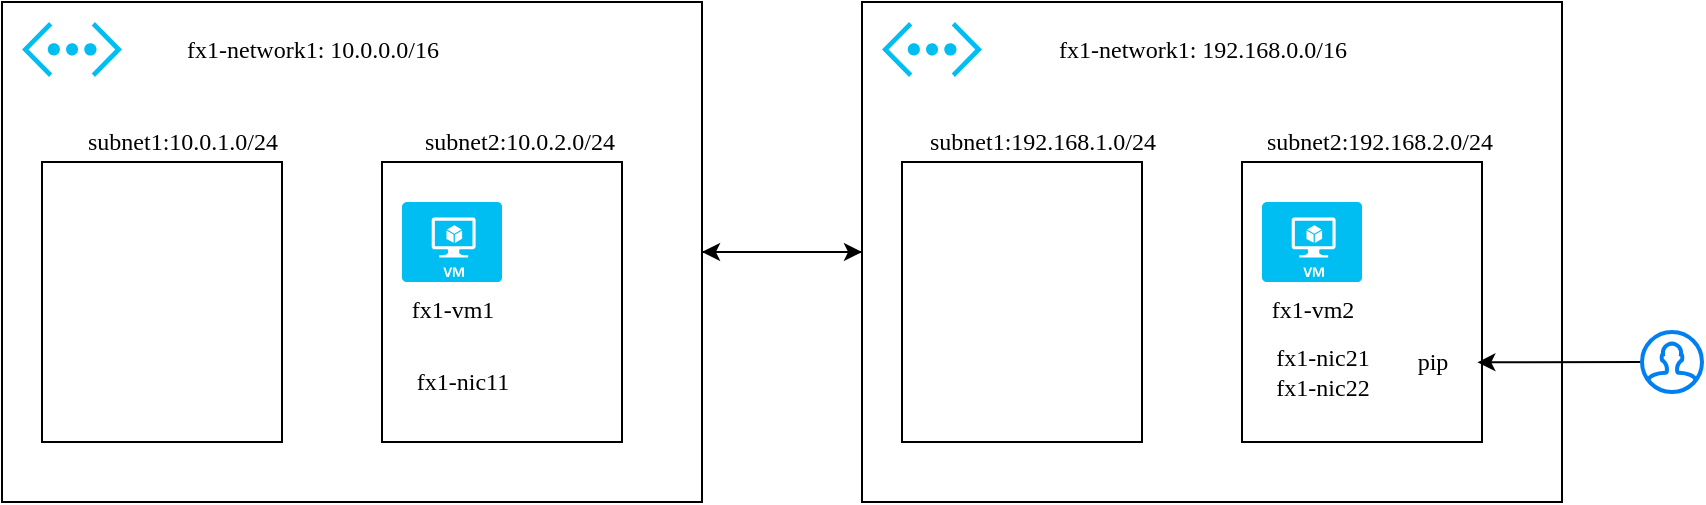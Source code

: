 <mxfile>
    <diagram id="9LzdtpZffCVEmGnxQvmV" name="Page-1">
        <mxGraphModel dx="1287" dy="598" grid="1" gridSize="10" guides="1" tooltips="1" connect="1" arrows="1" fold="1" page="1" pageScale="1" pageWidth="1654" pageHeight="1169" math="0" shadow="0">
            <root>
                <mxCell id="0"/>
                <mxCell id="1" parent="0"/>
                <mxCell id="25" style="edgeStyle=none;html=1;entryX=0;entryY=0.5;entryDx=0;entryDy=0;fontFamily=Lucida Console;" edge="1" parent="1" source="2" target="13">
                    <mxGeometry relative="1" as="geometry"/>
                </mxCell>
                <mxCell id="2" value="" style="whiteSpace=wrap;html=1;" vertex="1" parent="1">
                    <mxGeometry x="130" y="100" width="350" height="250" as="geometry"/>
                </mxCell>
                <mxCell id="3" value="" style="whiteSpace=wrap;html=1;" vertex="1" parent="1">
                    <mxGeometry x="150" y="180" width="120" height="140" as="geometry"/>
                </mxCell>
                <mxCell id="4" value="" style="whiteSpace=wrap;html=1;" vertex="1" parent="1">
                    <mxGeometry x="320" y="180" width="120" height="140" as="geometry"/>
                </mxCell>
                <mxCell id="5" value="fx1-network1: 10.0.0.0/16" style="text;html=1;align=center;verticalAlign=middle;resizable=0;points=[];autosize=1;strokeColor=none;fillColor=none;fontFamily=Lucida Console;" vertex="1" parent="1">
                    <mxGeometry x="185" y="113.75" width="200" height="20" as="geometry"/>
                </mxCell>
                <mxCell id="6" value="" style="verticalLabelPosition=bottom;html=1;verticalAlign=top;align=center;strokeColor=none;fillColor=#00BEF2;shape=mxgraph.azure.virtual_network;pointerEvents=1;" vertex="1" parent="1">
                    <mxGeometry x="140" y="110" width="50" height="27.5" as="geometry"/>
                </mxCell>
                <mxCell id="7" value="subnet1:10.0.1.0/24" style="text;html=1;align=center;verticalAlign=middle;resizable=0;points=[];autosize=1;strokeColor=none;fillColor=none;fontFamily=Lucida Console;" vertex="1" parent="1">
                    <mxGeometry x="145" y="160" width="150" height="20" as="geometry"/>
                </mxCell>
                <mxCell id="8" value="subnet2:10.0.2.0/24&amp;nbsp;" style="text;html=1;align=center;verticalAlign=middle;resizable=0;points=[];autosize=1;strokeColor=none;fillColor=none;fontFamily=Lucida Console;" vertex="1" parent="1">
                    <mxGeometry x="310" y="160" width="160" height="20" as="geometry"/>
                </mxCell>
                <mxCell id="11" value="fx1-vm1" style="verticalLabelPosition=bottom;html=1;verticalAlign=top;align=center;strokeColor=none;fillColor=#00BEF2;shape=mxgraph.azure.virtual_machine;fontFamily=Lucida Console;" vertex="1" parent="1">
                    <mxGeometry x="330" y="200" width="50" height="40" as="geometry"/>
                </mxCell>
                <mxCell id="12" value="fx1-nic11" style="text;html=1;align=center;verticalAlign=middle;resizable=0;points=[];autosize=1;strokeColor=none;fillColor=none;fontFamily=Lucida Console;" vertex="1" parent="1">
                    <mxGeometry x="320" y="280" width="80" height="20" as="geometry"/>
                </mxCell>
                <mxCell id="26" style="edgeStyle=none;html=1;fontFamily=Lucida Console;" edge="1" parent="1" source="13" target="2">
                    <mxGeometry relative="1" as="geometry"/>
                </mxCell>
                <mxCell id="13" value="" style="whiteSpace=wrap;html=1;" vertex="1" parent="1">
                    <mxGeometry x="560" y="100" width="350" height="250" as="geometry"/>
                </mxCell>
                <mxCell id="14" value="" style="whiteSpace=wrap;html=1;" vertex="1" parent="1">
                    <mxGeometry x="580" y="180" width="120" height="140" as="geometry"/>
                </mxCell>
                <mxCell id="15" value="" style="whiteSpace=wrap;html=1;" vertex="1" parent="1">
                    <mxGeometry x="750" y="180" width="120" height="140" as="geometry"/>
                </mxCell>
                <mxCell id="16" value="fx1-network1: 192.168.0.0/16" style="text;html=1;align=center;verticalAlign=middle;resizable=0;points=[];autosize=1;strokeColor=none;fillColor=none;fontFamily=Lucida Console;" vertex="1" parent="1">
                    <mxGeometry x="620" y="113.75" width="220" height="20" as="geometry"/>
                </mxCell>
                <mxCell id="17" value="" style="verticalLabelPosition=bottom;html=1;verticalAlign=top;align=center;strokeColor=none;fillColor=#00BEF2;shape=mxgraph.azure.virtual_network;pointerEvents=1;" vertex="1" parent="1">
                    <mxGeometry x="570" y="110" width="50" height="27.5" as="geometry"/>
                </mxCell>
                <mxCell id="18" value="subnet1:192.168.1.0/24" style="text;html=1;align=center;verticalAlign=middle;resizable=0;points=[];autosize=1;strokeColor=none;fillColor=none;fontFamily=Lucida Console;" vertex="1" parent="1">
                    <mxGeometry x="565" y="160" width="170" height="20" as="geometry"/>
                </mxCell>
                <mxCell id="19" value="subnet2:192.168.2.0/24&amp;nbsp;" style="text;html=1;align=center;verticalAlign=middle;resizable=0;points=[];autosize=1;strokeColor=none;fillColor=none;fontFamily=Lucida Console;" vertex="1" parent="1">
                    <mxGeometry x="730" y="160" width="180" height="20" as="geometry"/>
                </mxCell>
                <mxCell id="20" value="fx1-vm2" style="verticalLabelPosition=bottom;html=1;verticalAlign=top;align=center;strokeColor=none;fillColor=#00BEF2;shape=mxgraph.azure.virtual_machine;fontFamily=Lucida Console;" vertex="1" parent="1">
                    <mxGeometry x="760" y="200" width="50" height="40" as="geometry"/>
                </mxCell>
                <mxCell id="21" value="fx1-nic21&lt;br&gt;fx1-nic22" style="text;html=1;align=center;verticalAlign=middle;resizable=0;points=[];autosize=1;strokeColor=none;fillColor=none;fontFamily=Lucida Console;" vertex="1" parent="1">
                    <mxGeometry x="750" y="270" width="80" height="30" as="geometry"/>
                </mxCell>
                <mxCell id="24" style="edgeStyle=none;html=1;entryX=1.067;entryY=0.509;entryDx=0;entryDy=0;entryPerimeter=0;fontFamily=Lucida Console;" edge="1" parent="1" source="22" target="23">
                    <mxGeometry relative="1" as="geometry"/>
                </mxCell>
                <mxCell id="22" value="" style="html=1;verticalLabelPosition=bottom;align=center;labelBackgroundColor=#ffffff;verticalAlign=top;strokeWidth=2;strokeColor=#0080F0;shadow=0;dashed=0;shape=mxgraph.ios7.icons.user;fontFamily=Lucida Console;" vertex="1" parent="1">
                    <mxGeometry x="950" y="265" width="30" height="30" as="geometry"/>
                </mxCell>
                <mxCell id="23" value="pip" style="text;html=1;align=center;verticalAlign=middle;resizable=0;points=[];autosize=1;strokeColor=none;fillColor=none;fontFamily=Lucida Console;" vertex="1" parent="1">
                    <mxGeometry x="825" y="270" width="40" height="20" as="geometry"/>
                </mxCell>
            </root>
        </mxGraphModel>
    </diagram>
</mxfile>
